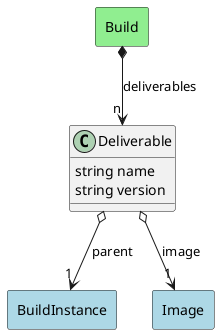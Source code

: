 @startuml

class "Deliverable" as Model {
 string name
 string version

 
}

rectangle "BuildInstance" as BuildInstance #lightblue {
}

Model o--> "1" BuildInstance : parent


rectangle "Image" as Image #lightblue {
}

Model o--> "1" Image : image




    rectangle "Build" as Build #lightgreen {
    }
    
        Build   *--> "n" Model : "deliverables"
    

@enduml
